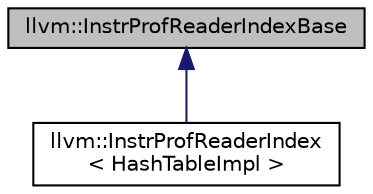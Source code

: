 digraph "llvm::InstrProfReaderIndexBase"
{
 // LATEX_PDF_SIZE
  bgcolor="transparent";
  edge [fontname="Helvetica",fontsize="10",labelfontname="Helvetica",labelfontsize="10"];
  node [fontname="Helvetica",fontsize="10",shape="box"];
  Node1 [label="llvm::InstrProfReaderIndexBase",height=0.2,width=0.4,color="black", fillcolor="grey75", style="filled", fontcolor="black",tooltip=" "];
  Node1 -> Node2 [dir="back",color="midnightblue",fontsize="10",style="solid",fontname="Helvetica"];
  Node2 [label="llvm::InstrProfReaderIndex\l\< HashTableImpl \>",height=0.2,width=0.4,color="black",URL="$classllvm_1_1InstrProfReaderIndex.html",tooltip=" "];
}

